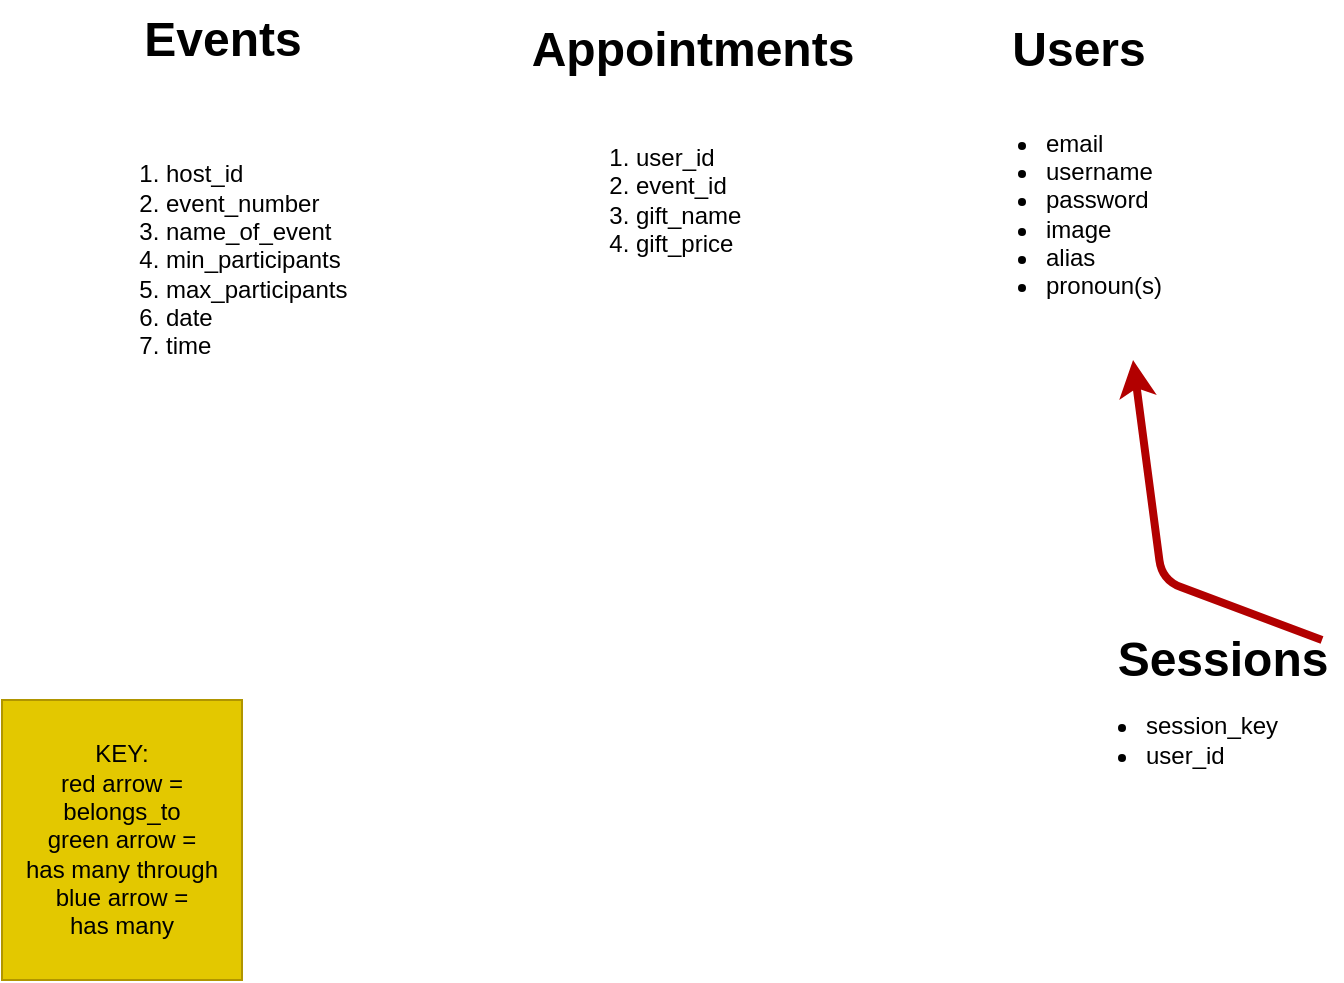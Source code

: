 <mxfile>
    <diagram id="q2SWV9OYWoP8EkNQSArm" name="Page-1">
        <mxGraphModel dx="842" dy="778" grid="1" gridSize="10" guides="1" tooltips="1" connect="1" arrows="1" fold="1" page="1" pageScale="1" pageWidth="850" pageHeight="1100" math="0" shadow="0">
            <root>
                <mxCell id="0"/>
                <mxCell id="1" parent="0"/>
                <mxCell id="6" value="Users" style="text;strokeColor=none;fillColor=none;html=1;fontSize=24;fontStyle=1;verticalAlign=middle;align=center;" vertex="1" parent="1">
                    <mxGeometry x="520" y="230" width="95" height="30" as="geometry"/>
                </mxCell>
                <mxCell id="8" value="Appointments" style="text;strokeColor=none;fillColor=none;html=1;fontSize=24;fontStyle=1;verticalAlign=middle;align=center;" vertex="1" parent="1">
                    <mxGeometry x="325" y="225" width="100" height="40" as="geometry"/>
                </mxCell>
                <mxCell id="9" value="&lt;div&gt;&lt;br&gt;&lt;/div&gt;&lt;ul&gt;&lt;li&gt;email&lt;/li&gt;&lt;li&gt;username&lt;/li&gt;&lt;li&gt;password&lt;/li&gt;&lt;li&gt;image&lt;/li&gt;&lt;li&gt;alias&lt;/li&gt;&lt;li&gt;pronoun(s)&lt;/li&gt;&lt;/ul&gt;" style="text;strokeColor=none;fillColor=none;html=1;whiteSpace=wrap;verticalAlign=middle;overflow=hidden;" vertex="1" parent="1">
                    <mxGeometry x="510" y="240" width="150" height="160" as="geometry"/>
                </mxCell>
                <mxCell id="13" value="&lt;ol&gt;&lt;li&gt;user_id&lt;/li&gt;&lt;li&gt;event_id&lt;/li&gt;&lt;li&gt;gift_name&lt;/li&gt;&lt;li&gt;gift_price&lt;/li&gt;&lt;/ol&gt;" style="text;strokeColor=none;fillColor=none;html=1;whiteSpace=wrap;verticalAlign=middle;overflow=hidden;" vertex="1" parent="1">
                    <mxGeometry x="305" y="270" width="120" height="100" as="geometry"/>
                </mxCell>
                <mxCell id="15" value="&lt;ul&gt;&lt;li&gt;session_key&lt;/li&gt;&lt;li&gt;user_id&lt;/li&gt;&lt;/ul&gt;" style="text;strokeColor=none;fillColor=none;html=1;whiteSpace=wrap;verticalAlign=middle;overflow=hidden;" vertex="1" parent="1">
                    <mxGeometry x="560" y="550" width="140" height="80" as="geometry"/>
                </mxCell>
                <mxCell id="17" style="edgeStyle=none;html=1;fillColor=#e51400;strokeColor=#B20000;strokeWidth=4;exitX=1;exitY=0.25;exitDx=0;exitDy=0;" edge="1" parent="1" source="16" target="9">
                    <mxGeometry relative="1" as="geometry">
                        <mxPoint x="140.909" y="480" as="sourcePoint"/>
                        <Array as="points">
                            <mxPoint x="610" y="510"/>
                        </Array>
                    </mxGeometry>
                </mxCell>
                <mxCell id="16" value="Sessions" style="text;strokeColor=none;fillColor=none;html=1;fontSize=24;fontStyle=1;verticalAlign=middle;align=center;" vertex="1" parent="1">
                    <mxGeometry x="590" y="530" width="100" height="40" as="geometry"/>
                </mxCell>
                <mxCell id="18" value="KEY:&lt;br&gt;red arrow = belongs_to&lt;br&gt;green arrow =&lt;br&gt;has many through&lt;br&gt;blue arrow =&lt;br&gt;has many" style="rounded=0;whiteSpace=wrap;html=1;fillColor=#e3c800;fontColor=#000000;strokeColor=#B09500;" vertex="1" parent="1">
                    <mxGeometry x="30" y="570" width="120" height="140" as="geometry"/>
                </mxCell>
                <mxCell id="44" value="&lt;ol&gt;&lt;li&gt;host_id&lt;/li&gt;&lt;li&gt;event_number&lt;/li&gt;&lt;li&gt;name_of_event&lt;/li&gt;&lt;li&gt;min_participants&lt;/li&gt;&lt;li&gt;max_participants&lt;/li&gt;&lt;li&gt;date&lt;/li&gt;&lt;li&gt;time&lt;/li&gt;&lt;/ol&gt;" style="text;strokeColor=none;fillColor=none;html=1;whiteSpace=wrap;verticalAlign=middle;overflow=hidden;" vertex="1" parent="1">
                    <mxGeometry x="70" y="270" width="160" height="160" as="geometry"/>
                </mxCell>
                <mxCell id="60" value="Events" style="text;strokeColor=none;fillColor=none;html=1;fontSize=24;fontStyle=1;verticalAlign=middle;align=center;" vertex="1" parent="1">
                    <mxGeometry x="90" y="220" width="100" height="40" as="geometry"/>
                </mxCell>
            </root>
        </mxGraphModel>
    </diagram>
</mxfile>